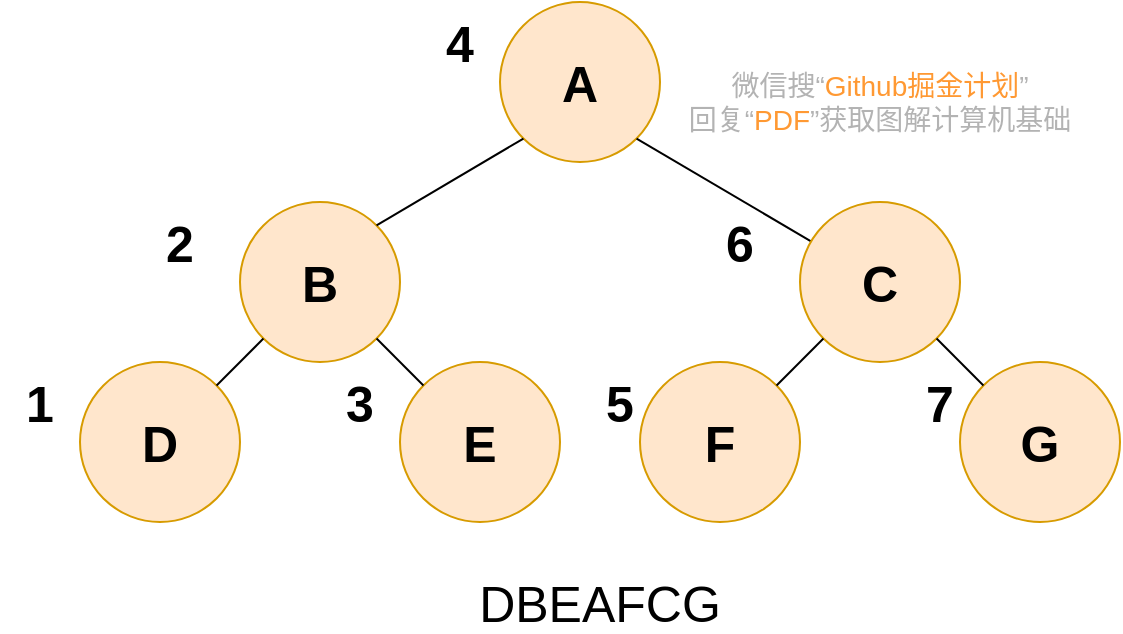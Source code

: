 <mxfile version="13.4.5" type="device"><diagram id="EVHAlbz1pNCSG6H1n3D9" name="Page-1"><mxGraphModel dx="1106" dy="997" grid="1" gridSize="10" guides="1" tooltips="1" connect="1" arrows="1" fold="1" page="1" pageScale="1" pageWidth="827" pageHeight="1169" math="0" shadow="0"><root><mxCell id="0"/><mxCell id="1" parent="0"/><mxCell id="uX5JGWVI85iaCvw9xp4a-1" value="&lt;b style=&quot;font-size: 25px&quot;&gt;A&lt;/b&gt;" style="ellipse;whiteSpace=wrap;html=1;aspect=fixed;fillColor=#ffe6cc;strokeColor=#d79b00;" vertex="1" parent="1"><mxGeometry x="730" y="390" width="80" height="80" as="geometry"/></mxCell><mxCell id="uX5JGWVI85iaCvw9xp4a-2" value="" style="endArrow=none;html=1;entryX=1;entryY=1;entryDx=0;entryDy=0;" edge="1" parent="1" source="uX5JGWVI85iaCvw9xp4a-3" target="uX5JGWVI85iaCvw9xp4a-1"><mxGeometry width="50" height="50" relative="1" as="geometry"><mxPoint x="707" y="700" as="sourcePoint"/><mxPoint x="795.284" y="478.284" as="targetPoint"/></mxGeometry></mxCell><mxCell id="uX5JGWVI85iaCvw9xp4a-3" value="&lt;span style=&quot;font-size: 25px&quot;&gt;&lt;b&gt;C&lt;/b&gt;&lt;/span&gt;" style="ellipse;whiteSpace=wrap;html=1;aspect=fixed;fillColor=#ffe6cc;strokeColor=#d79b00;" vertex="1" parent="1"><mxGeometry x="880" y="490" width="80" height="80" as="geometry"/></mxCell><mxCell id="uX5JGWVI85iaCvw9xp4a-4" value="&lt;span style=&quot;font-size: 25px&quot;&gt;&lt;b&gt;B&lt;/b&gt;&lt;/span&gt;" style="ellipse;whiteSpace=wrap;html=1;aspect=fixed;fillColor=#ffe6cc;strokeColor=#d79b00;" vertex="1" parent="1"><mxGeometry x="600" y="490" width="80" height="80" as="geometry"/></mxCell><mxCell id="uX5JGWVI85iaCvw9xp4a-5" value="&lt;span style=&quot;font-size: 25px&quot;&gt;&lt;b&gt;D&lt;/b&gt;&lt;/span&gt;" style="ellipse;whiteSpace=wrap;html=1;aspect=fixed;fillColor=#ffe6cc;strokeColor=#d79b00;" vertex="1" parent="1"><mxGeometry x="520" y="570" width="80" height="80" as="geometry"/></mxCell><mxCell id="uX5JGWVI85iaCvw9xp4a-6" value="&lt;span style=&quot;font-size: 25px&quot;&gt;&lt;b&gt;G&lt;/b&gt;&lt;/span&gt;" style="ellipse;whiteSpace=wrap;html=1;aspect=fixed;fillColor=#ffe6cc;strokeColor=#d79b00;" vertex="1" parent="1"><mxGeometry x="960" y="570" width="80" height="80" as="geometry"/></mxCell><mxCell id="uX5JGWVI85iaCvw9xp4a-7" value="" style="endArrow=none;html=1;exitX=1;exitY=0;exitDx=0;exitDy=0;entryX=0;entryY=1;entryDx=0;entryDy=0;" edge="1" parent="1" source="uX5JGWVI85iaCvw9xp4a-4" target="uX5JGWVI85iaCvw9xp4a-1"><mxGeometry width="50" height="50" relative="1" as="geometry"><mxPoint x="660" y="710" as="sourcePoint"/><mxPoint x="828" y="592" as="targetPoint"/></mxGeometry></mxCell><mxCell id="uX5JGWVI85iaCvw9xp4a-8" value="" style="endArrow=none;html=1;entryX=1;entryY=0;entryDx=0;entryDy=0;exitX=0;exitY=1;exitDx=0;exitDy=0;" edge="1" parent="1" source="uX5JGWVI85iaCvw9xp4a-4" target="uX5JGWVI85iaCvw9xp4a-5"><mxGeometry width="50" height="50" relative="1" as="geometry"><mxPoint x="720" y="590" as="sourcePoint"/><mxPoint x="758.284" y="498.284" as="targetPoint"/></mxGeometry></mxCell><mxCell id="uX5JGWVI85iaCvw9xp4a-9" value="" style="endArrow=none;html=1;" edge="1" parent="1" source="uX5JGWVI85iaCvw9xp4a-6" target="uX5JGWVI85iaCvw9xp4a-3"><mxGeometry width="50" height="50" relative="1" as="geometry"><mxPoint x="821.634" y="581.92" as="sourcePoint"/><mxPoint x="836.284" y="580.284" as="targetPoint"/></mxGeometry></mxCell><mxCell id="uX5JGWVI85iaCvw9xp4a-10" value="&lt;span style=&quot;font-size: 25px&quot;&gt;&lt;b&gt;E&lt;/b&gt;&lt;/span&gt;" style="ellipse;whiteSpace=wrap;html=1;aspect=fixed;fillColor=#ffe6cc;strokeColor=#d79b00;" vertex="1" parent="1"><mxGeometry x="680" y="570" width="80" height="80" as="geometry"/></mxCell><mxCell id="uX5JGWVI85iaCvw9xp4a-11" value="" style="endArrow=none;html=1;exitX=1;exitY=1;exitDx=0;exitDy=0;entryX=0;entryY=0;entryDx=0;entryDy=0;" edge="1" parent="1" source="uX5JGWVI85iaCvw9xp4a-4" target="uX5JGWVI85iaCvw9xp4a-10"><mxGeometry width="50" height="50" relative="1" as="geometry"><mxPoint x="678.284" y="511.716" as="sourcePoint"/><mxPoint x="701.716" y="488.284" as="targetPoint"/></mxGeometry></mxCell><mxCell id="uX5JGWVI85iaCvw9xp4a-12" value="&lt;font style=&quot;font-size: 25px&quot;&gt;&lt;b&gt;4&lt;/b&gt;&lt;/font&gt;" style="text;html=1;strokeColor=none;fillColor=none;align=center;verticalAlign=middle;whiteSpace=wrap;rounded=0;" vertex="1" parent="1"><mxGeometry x="690" y="400" width="40" height="20" as="geometry"/></mxCell><mxCell id="uX5JGWVI85iaCvw9xp4a-13" value="&lt;font style=&quot;font-size: 25px&quot;&gt;&lt;b&gt;2&lt;/b&gt;&lt;/font&gt;" style="text;html=1;strokeColor=none;fillColor=none;align=center;verticalAlign=middle;whiteSpace=wrap;rounded=0;" vertex="1" parent="1"><mxGeometry x="550" y="500" width="40" height="20" as="geometry"/></mxCell><mxCell id="uX5JGWVI85iaCvw9xp4a-14" value="&lt;font style=&quot;font-size: 25px&quot;&gt;&lt;b&gt;6&lt;/b&gt;&lt;/font&gt;" style="text;html=1;strokeColor=none;fillColor=none;align=center;verticalAlign=middle;whiteSpace=wrap;rounded=0;" vertex="1" parent="1"><mxGeometry x="830" y="500" width="40" height="20" as="geometry"/></mxCell><mxCell id="uX5JGWVI85iaCvw9xp4a-15" value="&lt;font style=&quot;font-size: 25px&quot;&gt;&lt;b&gt;1&lt;/b&gt;&lt;/font&gt;" style="text;html=1;strokeColor=none;fillColor=none;align=center;verticalAlign=middle;whiteSpace=wrap;rounded=0;" vertex="1" parent="1"><mxGeometry x="480" y="580" width="40" height="20" as="geometry"/></mxCell><mxCell id="uX5JGWVI85iaCvw9xp4a-16" style="edgeStyle=none;rounded=0;orthogonalLoop=1;jettySize=auto;html=1;entryX=0.5;entryY=1;entryDx=0;entryDy=0;" edge="1" parent="1" source="uX5JGWVI85iaCvw9xp4a-1" target="uX5JGWVI85iaCvw9xp4a-1"><mxGeometry relative="1" as="geometry"/></mxCell><mxCell id="uX5JGWVI85iaCvw9xp4a-17" value="&lt;span style=&quot;font-size: 25px&quot;&gt;&lt;b&gt;F&lt;/b&gt;&lt;/span&gt;" style="ellipse;whiteSpace=wrap;html=1;aspect=fixed;fillColor=#ffe6cc;strokeColor=#d79b00;" vertex="1" parent="1"><mxGeometry x="800" y="570" width="80" height="80" as="geometry"/></mxCell><mxCell id="uX5JGWVI85iaCvw9xp4a-18" value="" style="endArrow=none;html=1;entryX=0;entryY=1;entryDx=0;entryDy=0;exitX=1;exitY=0;exitDx=0;exitDy=0;" edge="1" parent="1" source="uX5JGWVI85iaCvw9xp4a-17" target="uX5JGWVI85iaCvw9xp4a-3"><mxGeometry width="50" height="50" relative="1" as="geometry"><mxPoint x="1001.716" y="613.716" as="sourcePoint"/><mxPoint x="958.284" y="570.284" as="targetPoint"/></mxGeometry></mxCell><mxCell id="uX5JGWVI85iaCvw9xp4a-19" value="&lt;font style=&quot;font-size: 25px&quot;&gt;&lt;b&gt;5&lt;/b&gt;&lt;/font&gt;" style="text;html=1;strokeColor=none;fillColor=none;align=center;verticalAlign=middle;whiteSpace=wrap;rounded=0;" vertex="1" parent="1"><mxGeometry x="770" y="580" width="40" height="20" as="geometry"/></mxCell><mxCell id="uX5JGWVI85iaCvw9xp4a-20" value="&lt;font style=&quot;font-size: 25px&quot;&gt;&lt;b&gt;7&lt;/b&gt;&lt;/font&gt;" style="text;html=1;strokeColor=none;fillColor=none;align=center;verticalAlign=middle;whiteSpace=wrap;rounded=0;" vertex="1" parent="1"><mxGeometry x="930" y="580" width="40" height="20" as="geometry"/></mxCell><mxCell id="uX5JGWVI85iaCvw9xp4a-21" value="&lt;font style=&quot;font-size: 25px&quot;&gt;&lt;b&gt;3&lt;/b&gt;&lt;/font&gt;" style="text;html=1;strokeColor=none;fillColor=none;align=center;verticalAlign=middle;whiteSpace=wrap;rounded=0;" vertex="1" parent="1"><mxGeometry x="640" y="580" width="40" height="20" as="geometry"/></mxCell><mxCell id="uX5JGWVI85iaCvw9xp4a-22" value="&lt;span style=&quot;font-size: 25px&quot;&gt;DBEAFCG&lt;/span&gt;" style="text;html=1;strokeColor=none;fillColor=none;align=center;verticalAlign=middle;whiteSpace=wrap;rounded=0;" vertex="1" parent="1"><mxGeometry x="760" y="680" width="40" height="20" as="geometry"/></mxCell><mxCell id="uX5JGWVI85iaCvw9xp4a-23" style="edgeStyle=none;rounded=0;orthogonalLoop=1;jettySize=auto;html=1;exitX=0.5;exitY=0;exitDx=0;exitDy=0;" edge="1" parent="1" source="uX5JGWVI85iaCvw9xp4a-22" target="uX5JGWVI85iaCvw9xp4a-22"><mxGeometry relative="1" as="geometry"/></mxCell><mxCell id="uX5JGWVI85iaCvw9xp4a-24" value="微信搜“&lt;font color=&quot;#ff9933&quot;&gt;Github掘金计划&lt;/font&gt;”&lt;br style=&quot;font-size: 14px&quot;&gt;回复“&lt;font color=&quot;#ff9933&quot;&gt;PDF&lt;/font&gt;”获取图解计算机基础" style="text;html=1;strokeColor=none;fillColor=none;align=center;verticalAlign=middle;whiteSpace=wrap;rounded=0;labelBackgroundColor=none;fontSize=14;fontColor=#B3B3B3;" vertex="1" parent="1"><mxGeometry x="810" y="430" width="220" height="20" as="geometry"/></mxCell></root></mxGraphModel></diagram></mxfile>